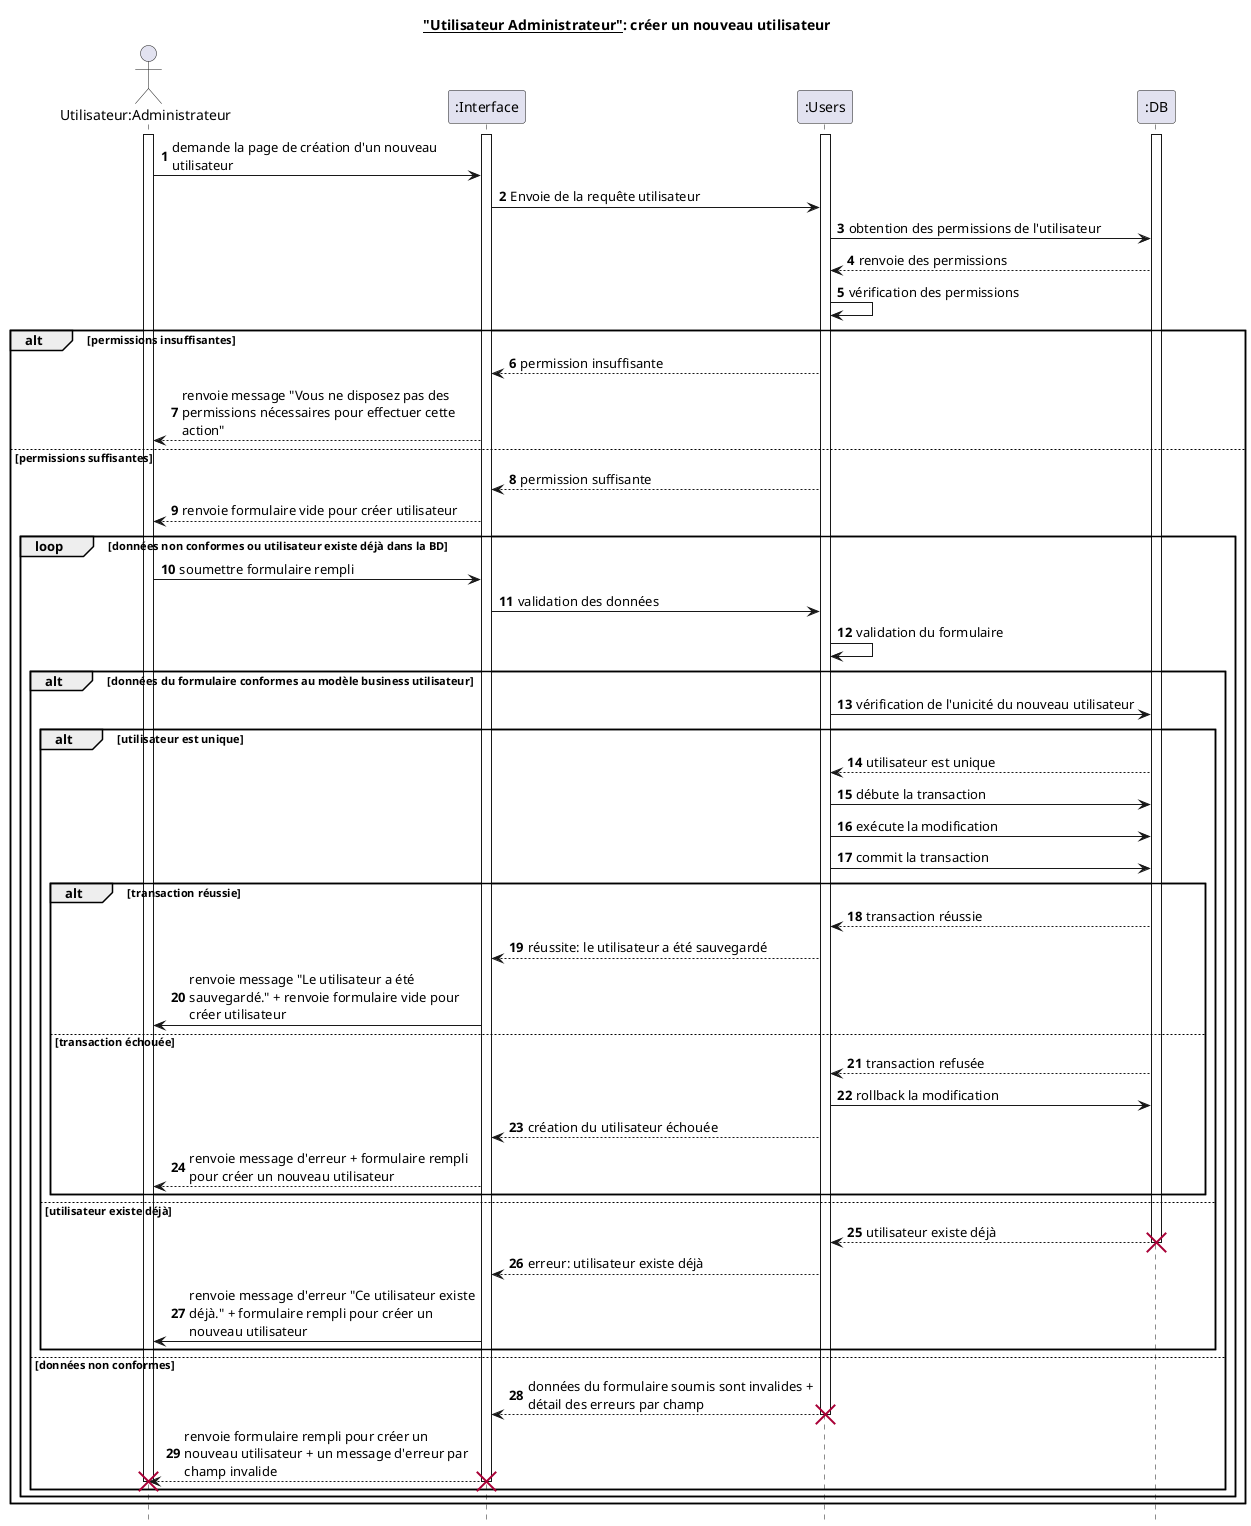 'Consulter utilisateur
     @startuml
          skinparam ParticipantPadding 20
          skinparam responseMessageBelowArrow true
          skinparam maxMessageSize 300
          '!theme spacelab
          hide footbox
          autonumber
     
          actor "Utilisateur:Administrateur" as user
          participant ":Interface" as interf
          participant ":Users" as system
          participant ":DB" as db
          title __"Utilisateur Administrateur"__: consulter un  utilisateur
          activate user
                  activate interf
                          activate system
                                  activate db
                                          user -> interf : demande la page de consultation d'un  utilisateur
                                          interf -> system : Envoie de la requête utilisateur
                                          system -> db : obtention des permissions de l'utilisateur
                                          db --> system : renvoie des permissions
                                          system -> system : vérification des permissions
                                          alt permissions insuffisantes
                                                  system --> interf: permission insuffisante
                                                  interf --> user: renvoie message "Vous ne disposez pas des permissions nécessaires pour effectuer cette action"
                                          else permissions suffisantes
                                                  system --> interf: permission suffisante
                                                  interf --> user : renvoie formulaire  pour consulter utilisateur
                                                  loop données non conformes ou utilisateur n'existe pas dans la BD
                                                          user -> interf:  soumettre formulaire
                                                          interf -> system:  validation des données
                                                          system -> system: validation du formulaire
                                                          alt données du formulaire conformes au modèle business utilisateur
                                                                  system->db: vérification de l'existence préalable du  utilisateur
                                                                  alt utilisateur existe
                                                                          db-->system: utilisateur existe


                                                                                  system-->interf: réussite: le utilisateur a été trouvé
                                                                                  interf -> user: renvoie message "Le utilisateur a été trouvé." + renvoie les détails du utilisateur

                                                                  else utilisateur n'existe pas
                                                                          db-->system: utilisateur n'existe pas
                                                                  deactivate db
                                                                  destroy db
                                                                  system-->interf: erreur: utilisateur n'existe pas
                                                                  interf -> user: renvoie message d'erreur "Ce utilisateur n'existe pas." + formulaire pour consulter utilisateur
                                                          end
                                                  else données non conformes
                                                          system-->interf: données du formulaire soumis sont invalides + détail des erreurs par champ
                                                  deactivate system
                                                  destroy system
                                                  interf --> user:  renvoie formulaire rempli pour éditer un  utilisateur + un message d'erreur par champ invalide
                                          deactivate user
                                          destroy user
                                  deactivate interf
                                  destroy interf
                          end
                  end
          end
          @enduml


'Créer utilisateur
@startuml
     skinparam ParticipantPadding 20
     skinparam responseMessageBelowArrow true
     skinparam maxMessageSize 300
     '!theme spacelab
     hide footbox
     autonumber

     actor "Utilisateur:Administrateur" as user
     participant ":Interface" as interf
     participant ":Users" as system
     participant ":DB" as db
     title __"Utilisateur Administrateur"__: créer un nouveau utilisateur
     activate user
             activate interf
                     activate system
                             activate db
                                     user -> interf : demande la page de création d'un nouveau utilisateur
                                     interf -> system : Envoie de la requête utilisateur
                                     system -> db : obtention des permissions de l'utilisateur
                                     db --> system : renvoie des permissions
                                     system -> system : vérification des permissions
                                     alt permissions insuffisantes
                                             system --> interf: permission insuffisante
                                             interf --> user: renvoie message "Vous ne disposez pas des permissions nécessaires pour effectuer cette action"
                                     else permissions suffisantes
                                             system --> interf: permission suffisante
                                             interf --> user : renvoie formulaire vide pour créer utilisateur
                                             loop données non conformes ou utilisateur existe déjà dans la BD
                                                     user -> interf:  soumettre formulaire rempli
                                                     interf -> system:  validation des données
                                                     system -> system: validation du formulaire
                                                     alt données du formulaire conformes au modèle business utilisateur
                                                             system->db: vérification de l'unicité du nouveau utilisateur
                                                             alt utilisateur est unique
                                                                     db-->system: utilisateur est unique
                                                                     system->db: débute la transaction
                                                                     system->db: exécute la modification
                                                                     system->db: commit la transaction
                                                                     alt transaction réussie
                                                                             db-->system: transaction réussie
                                                                             system-->interf: réussite: le utilisateur a été sauvegardé
                                                                             interf -> user: renvoie message "Le utilisateur a été sauvegardé." + renvoie formulaire vide pour créer utilisateur
                                                                     else transaction échouée
                                                                             db-->system: transaction refusée
                                                                             system->db: rollback la modification
                                                                             system-->interf: création du utilisateur échouée
                                                                             interf-->user: renvoie message d'erreur + formulaire rempli pour créer un nouveau utilisateur
                                                                     end
                                                             else utilisateur existe déjà
                                                                     db-->system: utilisateur existe déjà
                                                             deactivate db
                                                             destroy db
                                                             system-->interf: erreur: utilisateur existe déjà
                                                             interf -> user: renvoie message d'erreur "Ce utilisateur existe déjà." + formulaire rempli pour créer un nouveau utilisateur
                                                     end
                                             else données non conformes
                                                     system-->interf: données du formulaire soumis sont invalides + détail des erreurs par champ
                                             deactivate system
                                             destroy system
                                             interf --> user:  renvoie formulaire rempli pour créer un nouveau utilisateur + un message d'erreur par champ invalide
                                     deactivate user
                                     destroy user
                             deactivate interf
                             destroy interf
                     end
             end
     end
     @enduml
     
     'Éditer utilisateur
     @startuml
          skinparam ParticipantPadding 20
          skinparam responseMessageBelowArrow true
          skinparam maxMessageSize 300
          '!theme spacelab
          hide footbox
          autonumber
     
          actor "Utilisateur:Administrateur" as user
          participant ":Interface" as interf
          participant ":Users" as system
          participant ":DB" as db
          title __"Utilisateur Administrateur"__: éditer un  utilisateur
          activate user
                  activate interf
                          activate system
                                  activate db
                                          user -> interf : demande la page d'édition d'un  utilisateur
                                          interf -> system : Envoie de la requête utilisateur
                                          system -> db : obtention des permissions de l'utilisateur
                                          db --> system : renvoie des permissions
                                          system -> system : vérification des permissions
                                          alt permissions insuffisantes
                                                  system --> interf: permission insuffisante
                                                  interf --> user: renvoie message "Vous ne disposez pas des permissions nécessaires pour effectuer cette action"
                                          else permissions suffisantes
                                                  system --> interf: permission suffisante
                                                  interf --> user : renvoie formulaire  pour éditer utilisateur
                                                  loop données non conformes ou utilisateur n'existe pas dans la BD
                                                          user -> interf:  soumettre formulaire rempli
                                                          interf -> system:  validation des données
                                                          system -> system: validation du formulaire
                                                          alt données du formulaire conformes au modèle business utilisateur
                                                                  system->db: vérification de l'existence préalable du  utilisateur
                                                                  alt utilisateur existe
                                                                          db-->system: utilisateur existe
                                                                          system->db: débute la transaction
                                                                          system->db: exécute la modification
                                                                          system->db: commit la transaction
                                                                          alt transaction réussie
                                                                                  db-->system: transaction réussie
                                                                                  system-->interf: réussite: le utilisateur a été sauvegardé
                                                                                  interf -> user: renvoie message "Le utilisateur a été sauvegardé." + renvoie formulaire  pour éditer utilisateur
                                                                          else transaction échouée
                                                                                  db-->system: transaction refusée
                                                                                  system->db: rollback la modification
                                                                                  system-->interf: édition du utilisateur échouée
                                                                                  interf-->user: renvoie message d'erreur + formulaire rempli pour éditer un  utilisateur
                                                                          end
                                                                  else utilisateur n'existe pas
                                                                          db-->system: utilisateur n'existe pas
                                                                  deactivate db
                                                                  destroy db
                                                                  system-->interf: erreur: utilisateur n'existe pas
                                                                  interf -> user: renvoie message d'erreur "Ce utilisateur n'existe pas." + formulaire rempli pour éditer un  utilisateur
                                                          end
                                                  else données non conformes
                                                          system-->interf: données du formulaire soumis sont invalides + détail des erreurs par champ
                                                  deactivate system
                                                  destroy system
                                                  interf --> user:  renvoie formulaire rempli pour éditer un  utilisateur + un message d'erreur par champ invalide
                                          deactivate user
                                          destroy user
                                  deactivate interf
                                  destroy interf
                          end
                  end
          end
          @enduml


          'Supprimer utilisateur
               @startuml
                    skinparam ParticipantPadding 20
                    skinparam responseMessageBelowArrow true
                    skinparam maxMessageSize 300
                    '!theme spacelab
                    hide footbox
                    autonumber

                    actor "Utilisateur:Administrateur" as user
                    participant ":Interface" as interf
                    participant ":Users" as system
                    participant ":DB" as db
                    title __"Utilisateur Administrateur"__: supprimer un  utilisateur
                    activate user
                            activate interf
                                    activate system
                                            activate db
                                                    user -> interf : demande la page de suppression d'un  utilisateur
                                                    interf -> system : Envoie de la requête utilisateur
                                                    system -> db : obtention des permissions de l'utilisateur
                                                    db --> system : renvoie des permissions
                                                    system -> system : vérification des permissions
                                                    alt permissions insuffisantes
                                                            system --> interf: permission insuffisante
                                                            interf --> user: renvoie message "Vous ne disposez pas des permissions nécessaires pour effectuer cette action"
                                                    else permissions suffisantes
                                                            system --> interf: permission suffisante
                                                            interf --> user : renvoie formulaire  pour supprimer utilisateur
                                                            loop données non conformes ou utilisateur n'existe pas dans la BD
                                                                    user -> interf:  soumettre formulaire rempli
                                                                    interf -> system:  validation des données
                                                                    system -> system: validation du formulaire
                                                                    alt données du formulaire conformes au modèle business utilisateur
                                                                            system->db: vérification de l'existence préalable du  utilisateur
                                                                            alt utilisateur existe
                                                                                    db-->system: utilisateur existe
                                                                                    system->db: débute la transaction
                                                                                    system->db: exécute la modification
                                                                                    system->db: commit la transaction
                                                                                    alt transaction réussie
                                                                                            db-->system: transaction réussie
                                                                                            system-->interf: réussite: le utilisateur a été supprimé
                                                                                            interf -> user: renvoie message "Le utilisateur a été supprimé." + renvoie formulaire  pour supprimer utilisateur
                                                                                    else transaction échouée
                                                                                            db-->system: transaction refusée
                                                                                            system->db: rollback la modification
                                                                                            system-->interf: suppression du utilisateur échouée
                                                                                            interf-->user: renvoie message d'erreur + formulaire rempli pour supprimer un  utilisateur
                                                                                    end
                                                                            else utilisateur n'existe pas
                                                                                    db-->system: utilisateur n'existe pas
                                                                            deactivate db
                                                                            destroy db
                                                                            system-->interf: erreur: utilisateur n'existe pas
                                                                            interf -> user: renvoie message d'erreur "Ce utilisateur n'existe pas." + formulaire rempli pour supprimer un  utilisateur
                                                                    end
                                                            else données non conformes
                                                                    system-->interf: données du formulaire soumis sont invalides + détail des erreurs par champ
                                                            deactivate system
                                                            destroy system
                                                            interf --> user:  renvoie formulaire rempli pour supprimer un  utilisateur + un message d'erreur par champ invalide
                                                    deactivate user
                                                    destroy user
                                            deactivate interf
                                            destroy interf
                                    end
                            end
                    end
                    @enduml
